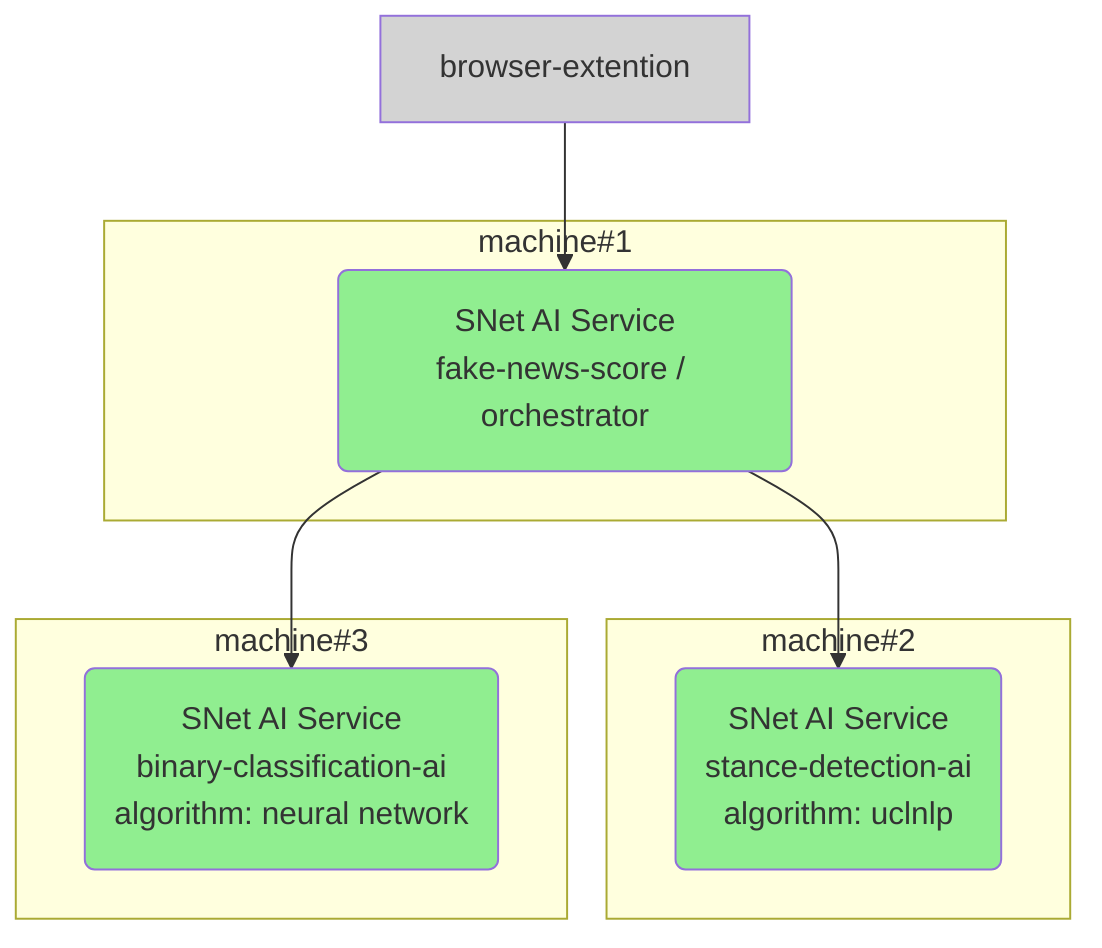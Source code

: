 graph TD
	subgraph "machine#1"
		image1(SNet AI Service<br>fake-news-score / orchestrator)
	end
	subgraph "machine#2"
  		image5(SNet AI Service<br>stance-detection-ai<br>algorithm: uclnlp)
	end
	subgraph "machine#3"
    	image7(SNet AI Service<br>binary-classification-ai<br>algorithm: neural network)
	end
browser-extention --> image1
image1 --> image5 & image7

classDef blue fill:lightblue
classDef green fill:lightgreen
classDef gray fill:lightgray
classDef red fill:red
class browser-extention gray
class image7,image5,image1 green